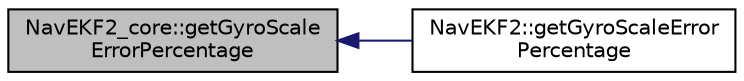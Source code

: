 digraph "NavEKF2_core::getGyroScaleErrorPercentage"
{
 // INTERACTIVE_SVG=YES
  edge [fontname="Helvetica",fontsize="10",labelfontname="Helvetica",labelfontsize="10"];
  node [fontname="Helvetica",fontsize="10",shape=record];
  rankdir="LR";
  Node1 [label="NavEKF2_core::getGyroScale\lErrorPercentage",height=0.2,width=0.4,color="black", fillcolor="grey75", style="filled", fontcolor="black"];
  Node1 -> Node2 [dir="back",color="midnightblue",fontsize="10",style="solid",fontname="Helvetica"];
  Node2 [label="NavEKF2::getGyroScaleError\lPercentage",height=0.2,width=0.4,color="black", fillcolor="white", style="filled",URL="$classNavEKF2.html#a0e49c1617cc78b90b6243ed508f9fcce"];
}
